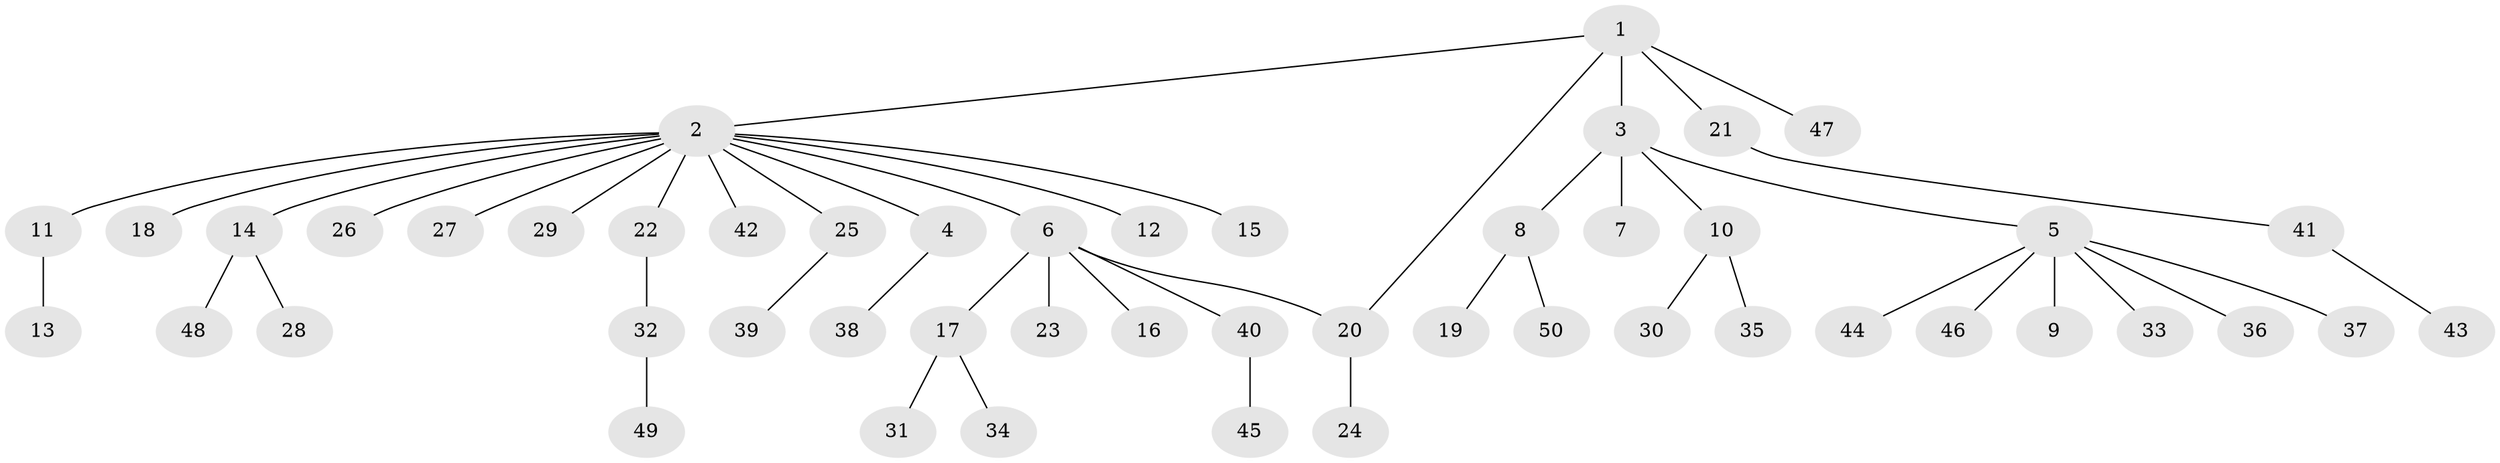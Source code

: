 // Generated by graph-tools (version 1.1) at 2025/26/03/09/25 03:26:01]
// undirected, 50 vertices, 50 edges
graph export_dot {
graph [start="1"]
  node [color=gray90,style=filled];
  1;
  2;
  3;
  4;
  5;
  6;
  7;
  8;
  9;
  10;
  11;
  12;
  13;
  14;
  15;
  16;
  17;
  18;
  19;
  20;
  21;
  22;
  23;
  24;
  25;
  26;
  27;
  28;
  29;
  30;
  31;
  32;
  33;
  34;
  35;
  36;
  37;
  38;
  39;
  40;
  41;
  42;
  43;
  44;
  45;
  46;
  47;
  48;
  49;
  50;
  1 -- 2;
  1 -- 3;
  1 -- 20;
  1 -- 21;
  1 -- 47;
  2 -- 4;
  2 -- 6;
  2 -- 11;
  2 -- 12;
  2 -- 14;
  2 -- 15;
  2 -- 18;
  2 -- 22;
  2 -- 25;
  2 -- 26;
  2 -- 27;
  2 -- 29;
  2 -- 42;
  3 -- 5;
  3 -- 7;
  3 -- 8;
  3 -- 10;
  4 -- 38;
  5 -- 9;
  5 -- 33;
  5 -- 36;
  5 -- 37;
  5 -- 44;
  5 -- 46;
  6 -- 16;
  6 -- 17;
  6 -- 20;
  6 -- 23;
  6 -- 40;
  8 -- 19;
  8 -- 50;
  10 -- 30;
  10 -- 35;
  11 -- 13;
  14 -- 28;
  14 -- 48;
  17 -- 31;
  17 -- 34;
  20 -- 24;
  21 -- 41;
  22 -- 32;
  25 -- 39;
  32 -- 49;
  40 -- 45;
  41 -- 43;
}
